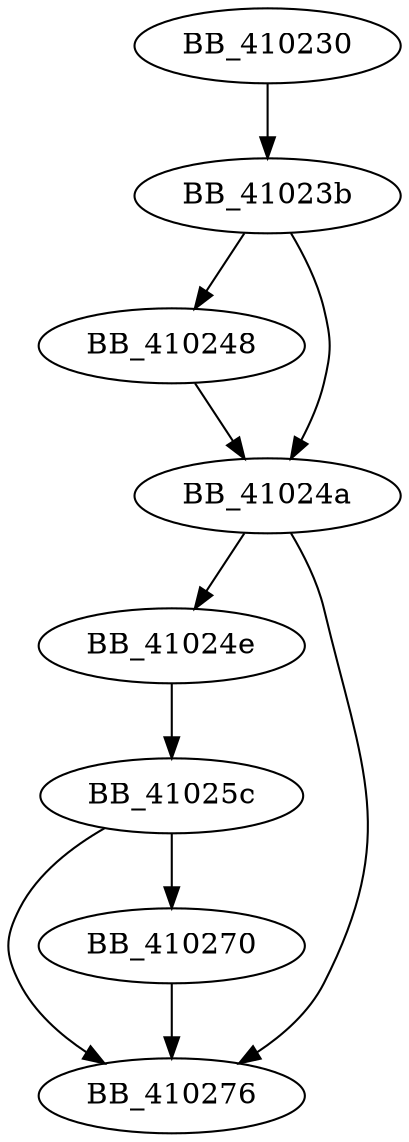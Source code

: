 DiGraph sub_410230{
BB_410230->BB_41023b
BB_41023b->BB_410248
BB_41023b->BB_41024a
BB_410248->BB_41024a
BB_41024a->BB_41024e
BB_41024a->BB_410276
BB_41024e->BB_41025c
BB_41025c->BB_410270
BB_41025c->BB_410276
BB_410270->BB_410276
}
